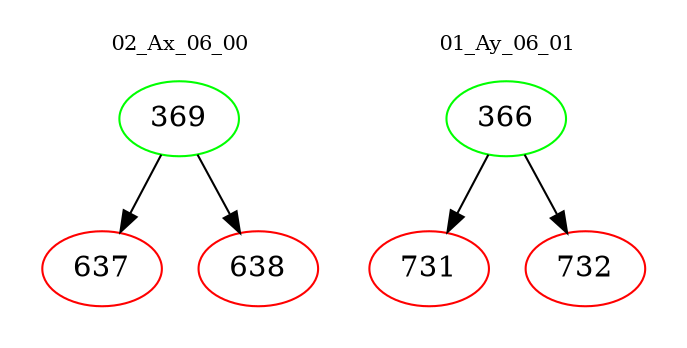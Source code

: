 digraph{
subgraph cluster_0 {
color = white
label = "02_Ax_06_00";
fontsize=10;
T0_369 [label="369", color="green"]
T0_369 -> T0_637 [color="black"]
T0_637 [label="637", color="red"]
T0_369 -> T0_638 [color="black"]
T0_638 [label="638", color="red"]
}
subgraph cluster_1 {
color = white
label = "01_Ay_06_01";
fontsize=10;
T1_366 [label="366", color="green"]
T1_366 -> T1_731 [color="black"]
T1_731 [label="731", color="red"]
T1_366 -> T1_732 [color="black"]
T1_732 [label="732", color="red"]
}
}

